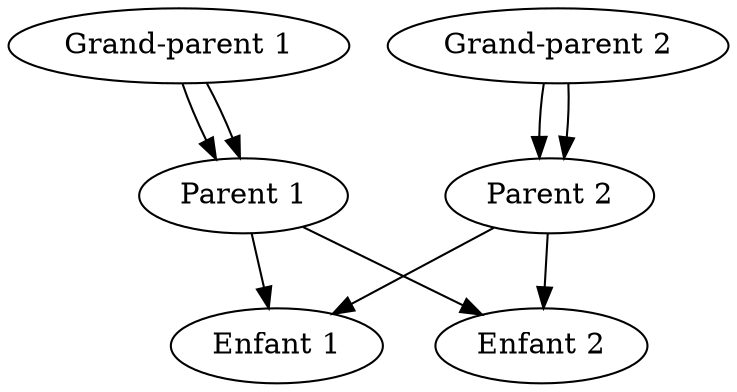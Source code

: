 // Arbre Généalogique
digraph {
	"Enfant 1"
	"Parent 1"
	"Parent 1" -> "Enfant 1"
	"Parent 1"
	"Grand-parent 1"
	"Grand-parent 1" -> "Parent 1"
	"Grand-parent 1"
	"Parent 2"
	"Parent 2" -> "Enfant 1"
	"Parent 2"
	"Grand-parent 2"
	"Grand-parent 2" -> "Parent 2"
	"Grand-parent 2"
	"Enfant 2"
	"Parent 1"
	"Parent 1" -> "Enfant 2"
	"Parent 1"
	"Grand-parent 1"
	"Grand-parent 1" -> "Parent 1"
	"Grand-parent 1"
	"Parent 2"
	"Parent 2" -> "Enfant 2"
	"Parent 2"
	"Grand-parent 2"
	"Grand-parent 2" -> "Parent 2"
	"Grand-parent 2"
}
